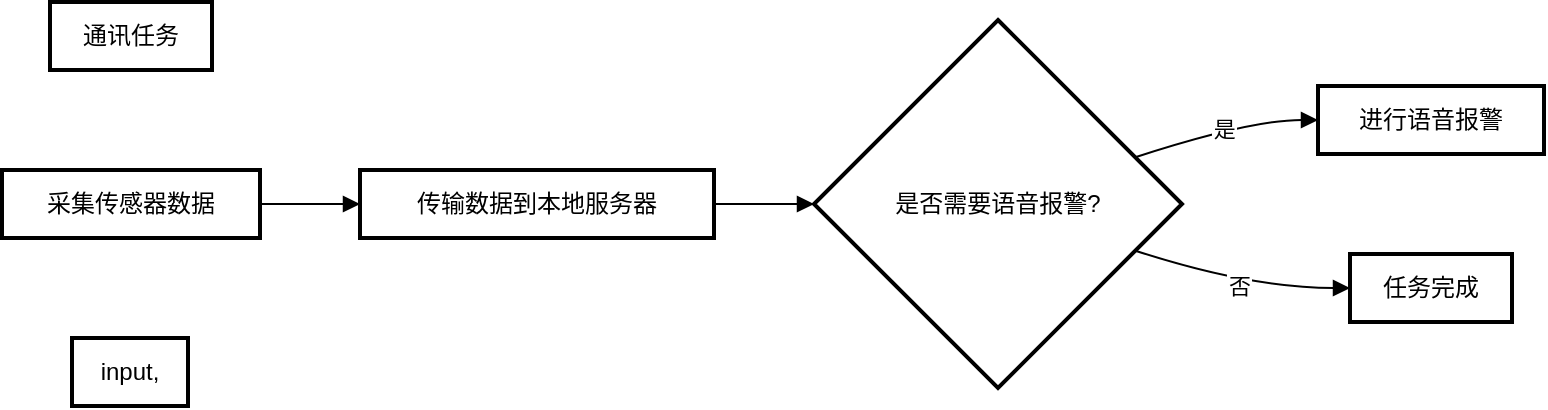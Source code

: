 <mxfile version="24.5.5" type="github">
  <diagram name="第 1 页" id="4XmfIzom2zhwHz519eg5">
    <mxGraphModel>
      <root>
        <mxCell id="0" />
        <mxCell id="1" parent="0" />
        <mxCell id="2" value="通讯任务" style="whiteSpace=wrap;strokeWidth=2;" vertex="1" parent="1">
          <mxGeometry x="24" width="81" height="34" as="geometry" />
        </mxCell>
        <mxCell id="3" value="采集传感器数据" style="whiteSpace=wrap;strokeWidth=2;" vertex="1" parent="1">
          <mxGeometry y="84" width="129" height="34" as="geometry" />
        </mxCell>
        <mxCell id="4" value="传输数据到本地服务器" style="whiteSpace=wrap;strokeWidth=2;" vertex="1" parent="1">
          <mxGeometry x="179" y="84" width="177" height="34" as="geometry" />
        </mxCell>
        <mxCell id="5" value="是否需要语音报警?" style="rhombus;strokeWidth=2;whiteSpace=wrap;" vertex="1" parent="1">
          <mxGeometry x="406" y="9" width="184" height="184" as="geometry" />
        </mxCell>
        <mxCell id="6" value="进行语音报警" style="whiteSpace=wrap;strokeWidth=2;" vertex="1" parent="1">
          <mxGeometry x="658" y="42" width="113" height="34" as="geometry" />
        </mxCell>
        <mxCell id="7" value="任务完成" style="whiteSpace=wrap;strokeWidth=2;" vertex="1" parent="1">
          <mxGeometry x="674" y="126" width="81" height="34" as="geometry" />
        </mxCell>
        <mxCell id="8" value="input," style="whiteSpace=wrap;strokeWidth=2;" vertex="1" parent="1">
          <mxGeometry x="35" y="168" width="58" height="34" as="geometry" />
        </mxCell>
        <mxCell id="9" value="" style="curved=1;startArrow=none;endArrow=block;exitX=1;exitY=0.5;entryX=0;entryY=0.5;" edge="1" parent="1" source="3" target="4">
          <mxGeometry relative="1" as="geometry">
            <Array as="points" />
          </mxGeometry>
        </mxCell>
        <mxCell id="10" value="" style="curved=1;startArrow=none;endArrow=block;exitX=1;exitY=0.5;entryX=0;entryY=0.5;" edge="1" parent="1" source="4" target="5">
          <mxGeometry relative="1" as="geometry">
            <Array as="points" />
          </mxGeometry>
        </mxCell>
        <mxCell id="11" value="是" style="curved=1;startArrow=none;endArrow=block;exitX=1;exitY=0.33;entryX=0;entryY=0.5;" edge="1" parent="1" source="5" target="6">
          <mxGeometry relative="1" as="geometry">
            <Array as="points">
              <mxPoint x="624" y="59" />
            </Array>
          </mxGeometry>
        </mxCell>
        <mxCell id="12" value="否" style="curved=1;startArrow=none;endArrow=block;exitX=1;exitY=0.67;entryX=0;entryY=0.5;" edge="1" parent="1" source="5" target="7">
          <mxGeometry relative="1" as="geometry">
            <Array as="points">
              <mxPoint x="624" y="143" />
            </Array>
          </mxGeometry>
        </mxCell>
      </root>
    </mxGraphModel>
  </diagram>
</mxfile>
